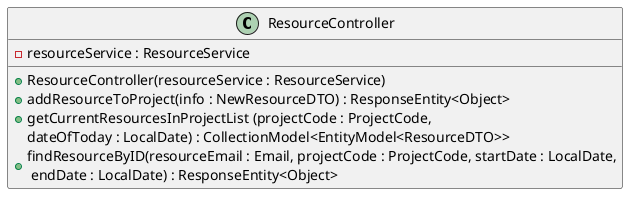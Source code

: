 @startuml
class ResourceController{
    - resourceService : ResourceService

    + ResourceController(resourceService : ResourceService)
    + addResourceToProject(info : NewResourceDTO) : ResponseEntity<Object>
    + getCurrentResourcesInProjectList (projectCode : ProjectCode,
    dateOfToday : LocalDate) : CollectionModel<EntityModel<ResourceDTO>>
    + findResourceByID(resourceEmail : Email, projectCode : ProjectCode, startDate : LocalDate,\n endDate : LocalDate) : ResponseEntity<Object>

}
@enduml